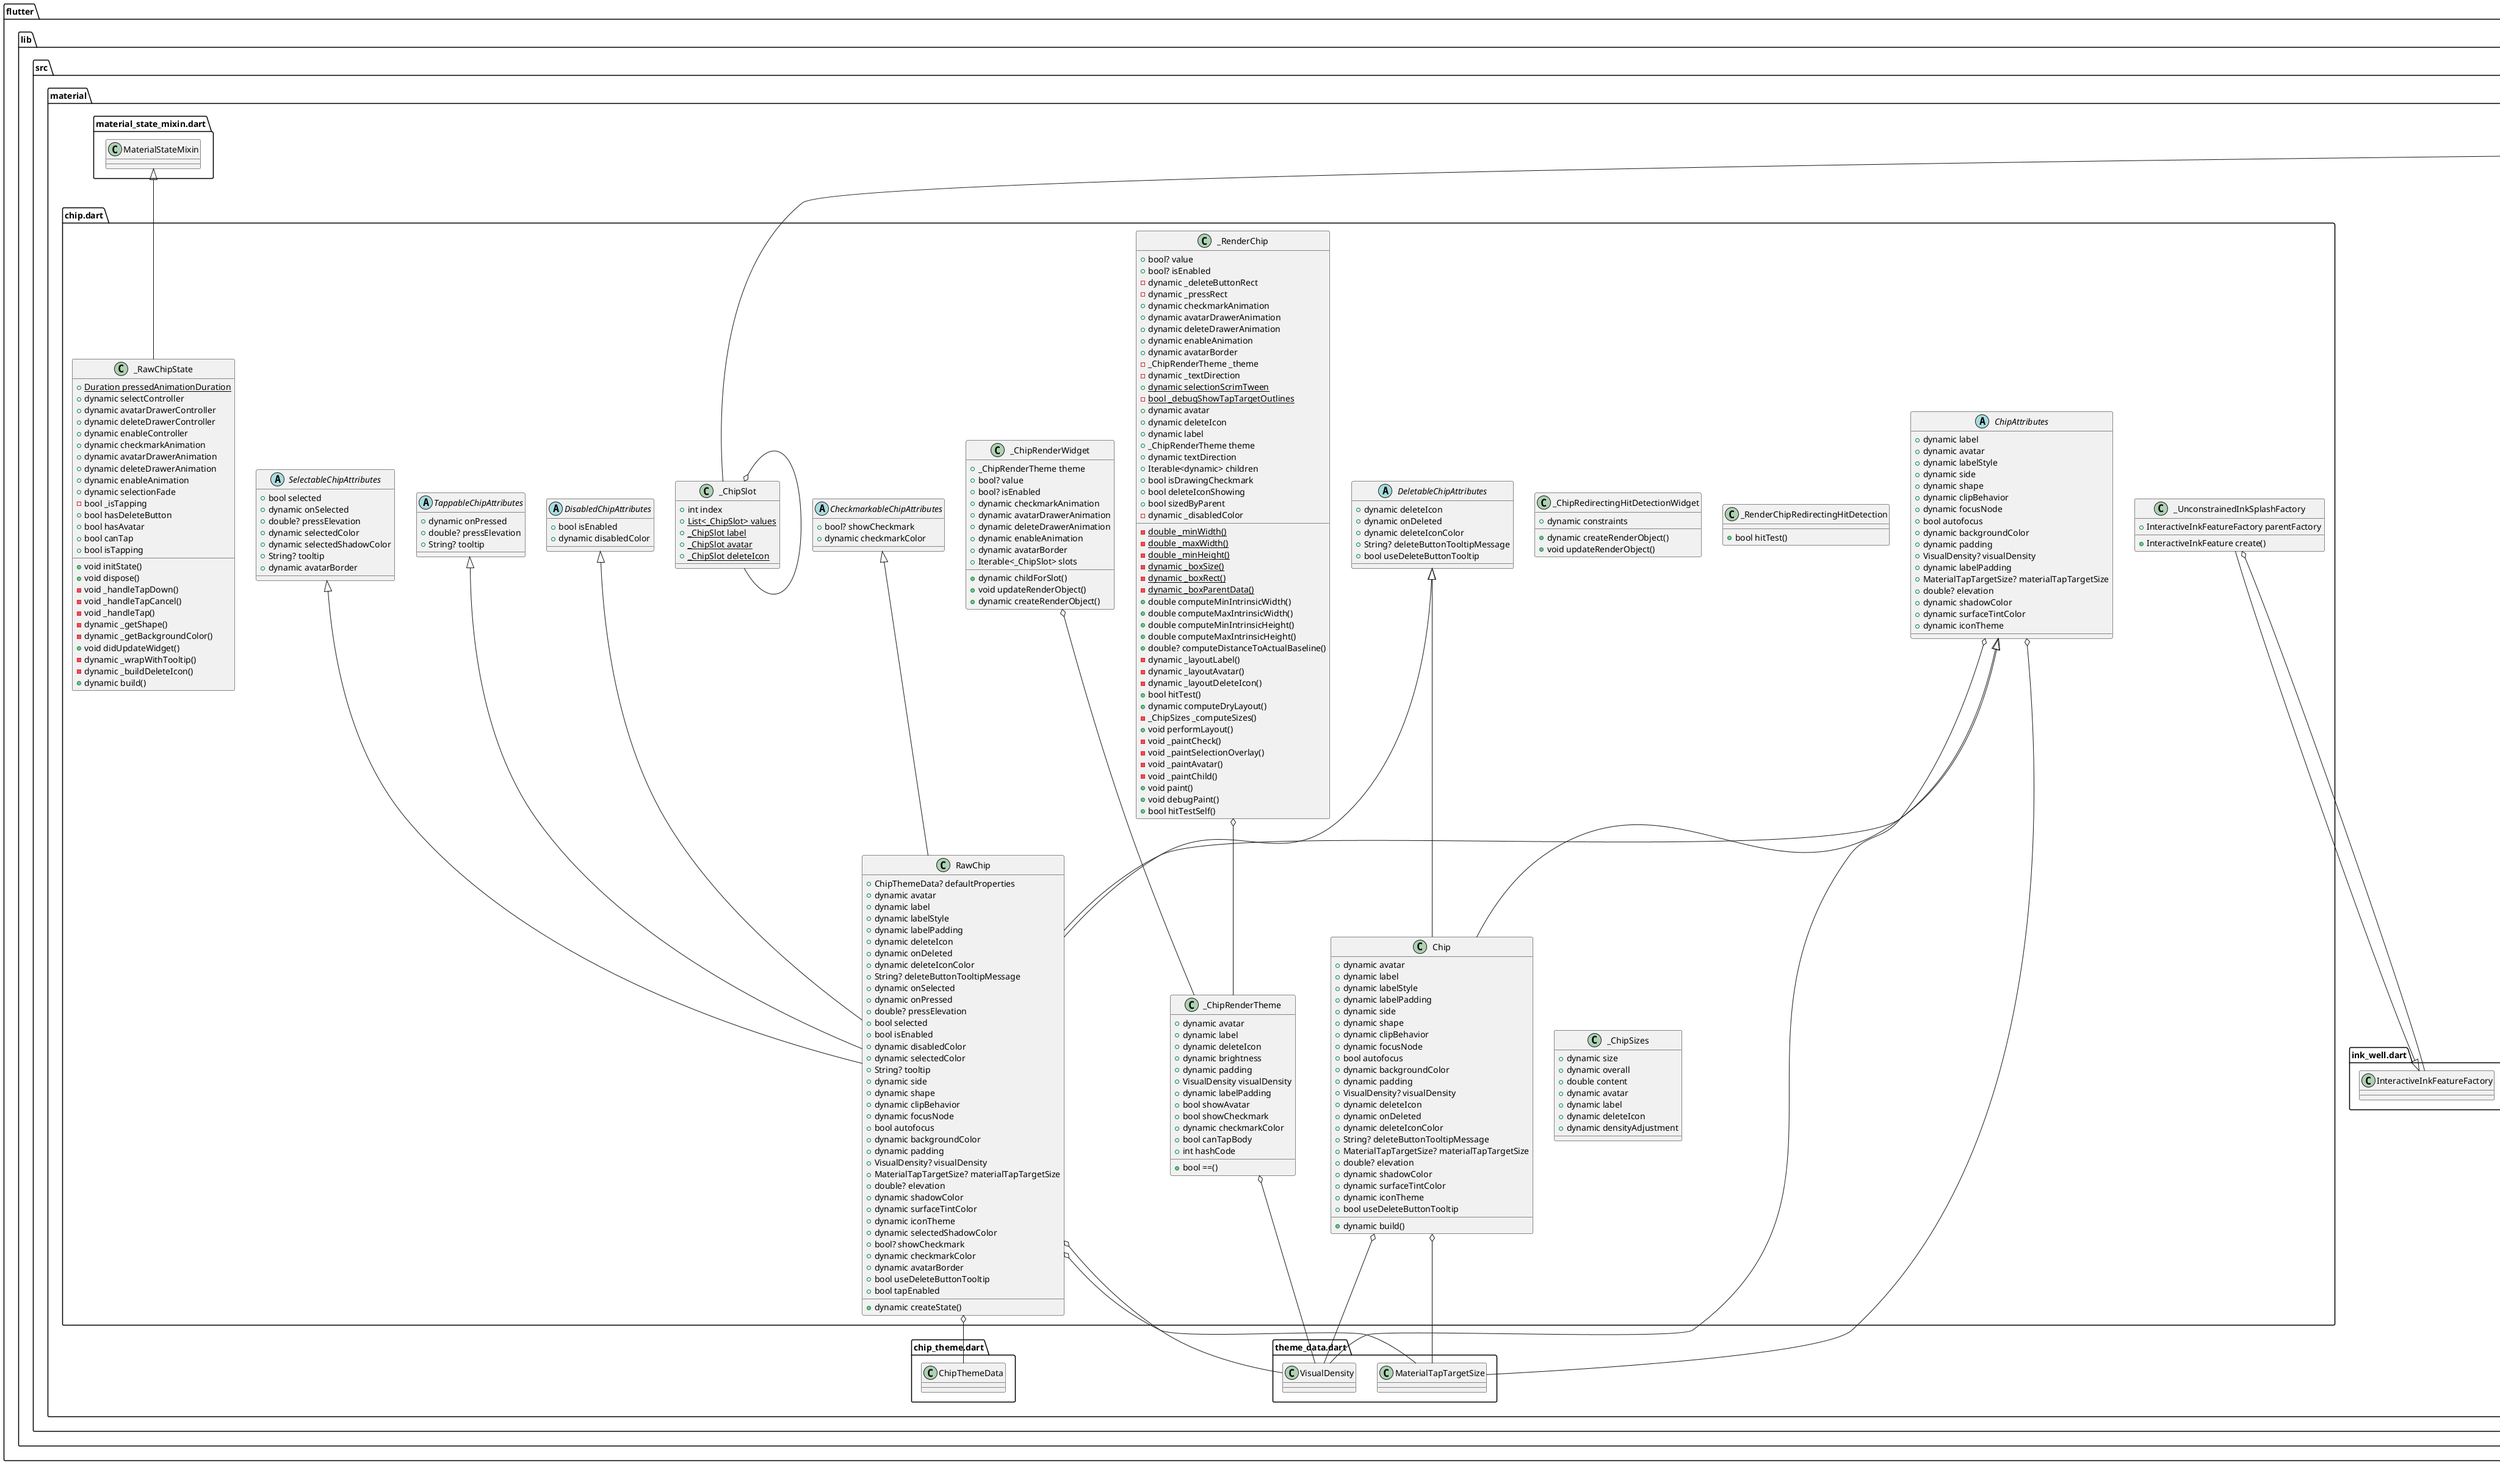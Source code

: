 @startuml
set namespaceSeparator ::

abstract class "flutter::lib::src::material::chip.dart::ChipAttributes" {
  +dynamic label
  +dynamic avatar
  +dynamic labelStyle
  +dynamic side
  +dynamic shape
  +dynamic clipBehavior
  +dynamic focusNode
  +bool autofocus
  +dynamic backgroundColor
  +dynamic padding
  +VisualDensity? visualDensity
  +dynamic labelPadding
  +MaterialTapTargetSize? materialTapTargetSize
  +double? elevation
  +dynamic shadowColor
  +dynamic surfaceTintColor
  +dynamic iconTheme
}

"flutter::lib::src::material::chip.dart::ChipAttributes" o-- "flutter::lib::src::material::theme_data.dart::VisualDensity"
"flutter::lib::src::material::chip.dart::ChipAttributes" o-- "flutter::lib::src::material::theme_data.dart::MaterialTapTargetSize"

abstract class "flutter::lib::src::material::chip.dart::DeletableChipAttributes" {
  +dynamic deleteIcon
  +dynamic onDeleted
  +dynamic deleteIconColor
  +String? deleteButtonTooltipMessage
  +bool useDeleteButtonTooltip
}

abstract class "flutter::lib::src::material::chip.dart::CheckmarkableChipAttributes" {
  +bool? showCheckmark
  +dynamic checkmarkColor
}

abstract class "flutter::lib::src::material::chip.dart::SelectableChipAttributes" {
  +bool selected
  +dynamic onSelected
  +double? pressElevation
  +dynamic selectedColor
  +dynamic selectedShadowColor
  +String? tooltip
  +dynamic avatarBorder
}

abstract class "flutter::lib::src::material::chip.dart::DisabledChipAttributes" {
  +bool isEnabled
  +dynamic disabledColor
}

abstract class "flutter::lib::src::material::chip.dart::TappableChipAttributes" {
  +dynamic onPressed
  +double? pressElevation
  +String? tooltip
}

class "flutter::lib::src::material::chip.dart::Chip" {
  +dynamic avatar
  +dynamic label
  +dynamic labelStyle
  +dynamic labelPadding
  +dynamic side
  +dynamic shape
  +dynamic clipBehavior
  +dynamic focusNode
  +bool autofocus
  +dynamic backgroundColor
  +dynamic padding
  +VisualDensity? visualDensity
  +dynamic deleteIcon
  +dynamic onDeleted
  +dynamic deleteIconColor
  +String? deleteButtonTooltipMessage
  +MaterialTapTargetSize? materialTapTargetSize
  +double? elevation
  +dynamic shadowColor
  +dynamic surfaceTintColor
  +dynamic iconTheme
  +bool useDeleteButtonTooltip
  +dynamic build()
}

"flutter::lib::src::material::chip.dart::Chip" o-- "flutter::lib::src::material::theme_data.dart::VisualDensity"
"flutter::lib::src::material::chip.dart::Chip" o-- "flutter::lib::src::material::theme_data.dart::MaterialTapTargetSize"
"flutter::lib::src::material::chip.dart::ChipAttributes" <|-- "flutter::lib::src::material::chip.dart::Chip"
"flutter::lib::src::material::chip.dart::DeletableChipAttributes" <|-- "flutter::lib::src::material::chip.dart::Chip"

class "flutter::lib::src::material::chip.dart::RawChip" {
  +ChipThemeData? defaultProperties
  +dynamic avatar
  +dynamic label
  +dynamic labelStyle
  +dynamic labelPadding
  +dynamic deleteIcon
  +dynamic onDeleted
  +dynamic deleteIconColor
  +String? deleteButtonTooltipMessage
  +dynamic onSelected
  +dynamic onPressed
  +double? pressElevation
  +bool selected
  +bool isEnabled
  +dynamic disabledColor
  +dynamic selectedColor
  +String? tooltip
  +dynamic side
  +dynamic shape
  +dynamic clipBehavior
  +dynamic focusNode
  +bool autofocus
  +dynamic backgroundColor
  +dynamic padding
  +VisualDensity? visualDensity
  +MaterialTapTargetSize? materialTapTargetSize
  +double? elevation
  +dynamic shadowColor
  +dynamic surfaceTintColor
  +dynamic iconTheme
  +dynamic selectedShadowColor
  +bool? showCheckmark
  +dynamic checkmarkColor
  +dynamic avatarBorder
  +bool useDeleteButtonTooltip
  +bool tapEnabled
  +dynamic createState()
}

"flutter::lib::src::material::chip.dart::RawChip" o-- "flutter::lib::src::material::chip_theme.dart::ChipThemeData"
"flutter::lib::src::material::chip.dart::RawChip" o-- "flutter::lib::src::material::theme_data.dart::VisualDensity"
"flutter::lib::src::material::chip.dart::RawChip" o-- "flutter::lib::src::material::theme_data.dart::MaterialTapTargetSize"
"flutter::lib::src::material::chip.dart::ChipAttributes" <|-- "flutter::lib::src::material::chip.dart::RawChip"
"flutter::lib::src::material::chip.dart::DeletableChipAttributes" <|-- "flutter::lib::src::material::chip.dart::RawChip"
"flutter::lib::src::material::chip.dart::SelectableChipAttributes" <|-- "flutter::lib::src::material::chip.dart::RawChip"
"flutter::lib::src::material::chip.dart::CheckmarkableChipAttributes" <|-- "flutter::lib::src::material::chip.dart::RawChip"
"flutter::lib::src::material::chip.dart::DisabledChipAttributes" <|-- "flutter::lib::src::material::chip.dart::RawChip"
"flutter::lib::src::material::chip.dart::TappableChipAttributes" <|-- "flutter::lib::src::material::chip.dart::RawChip"

class "flutter::lib::src::material::chip.dart::_RawChipState" {
  {static} +Duration pressedAnimationDuration
  +dynamic selectController
  +dynamic avatarDrawerController
  +dynamic deleteDrawerController
  +dynamic enableController
  +dynamic checkmarkAnimation
  +dynamic avatarDrawerAnimation
  +dynamic deleteDrawerAnimation
  +dynamic enableAnimation
  +dynamic selectionFade
  -bool _isTapping
  +bool hasDeleteButton
  +bool hasAvatar
  +bool canTap
  +bool isTapping
  +void initState()
  +void dispose()
  -void _handleTapDown()
  -void _handleTapCancel()
  -void _handleTap()
  -dynamic _getShape()
  -dynamic _getBackgroundColor()
  +void didUpdateWidget()
  -dynamic _wrapWithTooltip()
  -dynamic _buildDeleteIcon()
  +dynamic build()
}

"flutter::lib::src::material::material_state_mixin.dart::MaterialStateMixin" <|-- "flutter::lib::src::material::chip.dart::_RawChipState"

class "flutter::lib::src::material::chip.dart::_ChipRedirectingHitDetectionWidget" {
  +dynamic constraints
  +dynamic createRenderObject()
  +void updateRenderObject()
}

class "flutter::lib::src::material::chip.dart::_RenderChipRedirectingHitDetection" {
  +bool hitTest()
}

class "flutter::lib::src::material::chip.dart::_ChipRenderWidget" {
  +_ChipRenderTheme theme
  +bool? value
  +bool? isEnabled
  +dynamic checkmarkAnimation
  +dynamic avatarDrawerAnimation
  +dynamic deleteDrawerAnimation
  +dynamic enableAnimation
  +dynamic avatarBorder
  +Iterable<_ChipSlot> slots
  +dynamic childForSlot()
  +void updateRenderObject()
  +dynamic createRenderObject()
}

"flutter::lib::src::material::chip.dart::_ChipRenderWidget" o-- "flutter::lib::src::material::chip.dart::_ChipRenderTheme"

class "flutter::lib::src::material::chip.dart::_ChipRenderTheme" {
  +dynamic avatar
  +dynamic label
  +dynamic deleteIcon
  +dynamic brightness
  +dynamic padding
  +VisualDensity visualDensity
  +dynamic labelPadding
  +bool showAvatar
  +bool showCheckmark
  +dynamic checkmarkColor
  +bool canTapBody
  +int hashCode
  +bool ==()
}

"flutter::lib::src::material::chip.dart::_ChipRenderTheme" o-- "flutter::lib::src::material::theme_data.dart::VisualDensity"

class "flutter::lib::src::material::chip.dart::_RenderChip" {
  +bool? value
  +bool? isEnabled
  -dynamic _deleteButtonRect
  -dynamic _pressRect
  +dynamic checkmarkAnimation
  +dynamic avatarDrawerAnimation
  +dynamic deleteDrawerAnimation
  +dynamic enableAnimation
  +dynamic avatarBorder
  -_ChipRenderTheme _theme
  -dynamic _textDirection
  {static} +dynamic selectionScrimTween
  {static} -bool _debugShowTapTargetOutlines
  +dynamic avatar
  +dynamic deleteIcon
  +dynamic label
  +_ChipRenderTheme theme
  +dynamic textDirection
  +Iterable<dynamic> children
  +bool isDrawingCheckmark
  +bool deleteIconShowing
  +bool sizedByParent
  -dynamic _disabledColor
  {static} -double _minWidth()
  {static} -double _maxWidth()
  {static} -double _minHeight()
  {static} -dynamic _boxSize()
  {static} -dynamic _boxRect()
  {static} -dynamic _boxParentData()
  +double computeMinIntrinsicWidth()
  +double computeMaxIntrinsicWidth()
  +double computeMinIntrinsicHeight()
  +double computeMaxIntrinsicHeight()
  +double? computeDistanceToActualBaseline()
  -dynamic _layoutLabel()
  -dynamic _layoutAvatar()
  -dynamic _layoutDeleteIcon()
  +bool hitTest()
  +dynamic computeDryLayout()
  -_ChipSizes _computeSizes()
  +void performLayout()
  -void _paintCheck()
  -void _paintSelectionOverlay()
  -void _paintAvatar()
  -void _paintChild()
  +void paint()
  +void debugPaint()
  +bool hitTestSelf()
}

"flutter::lib::src::material::chip.dart::_RenderChip" o-- "flutter::lib::src::material::chip.dart::_ChipRenderTheme"

class "flutter::lib::src::material::chip.dart::_ChipSizes" {
  +dynamic size
  +dynamic overall
  +double content
  +dynamic avatar
  +dynamic label
  +dynamic deleteIcon
  +dynamic densityAdjustment
}

class "flutter::lib::src::material::chip.dart::_UnconstrainedInkSplashFactory" {
  +InteractiveInkFeatureFactory parentFactory
  +InteractiveInkFeature create()
}

"flutter::lib::src::material::chip.dart::_UnconstrainedInkSplashFactory" o-- "flutter::lib::src::material::ink_well.dart::InteractiveInkFeatureFactory"
"flutter::lib::src::material::ink_well.dart::InteractiveInkFeatureFactory" <|-- "flutter::lib::src::material::chip.dart::_UnconstrainedInkSplashFactory"

class "flutter::lib::src::material::chip.dart::_ChipSlot" {
  +int index
  {static} +List<_ChipSlot> values
  {static} +_ChipSlot label
  {static} +_ChipSlot avatar
  {static} +_ChipSlot deleteIcon
}

"flutter::lib::src::material::chip.dart::_ChipSlot" o-- "flutter::lib::src::material::chip.dart::_ChipSlot"
"dart::core::Enum" <|-- "flutter::lib::src::material::chip.dart::_ChipSlot"


@enduml